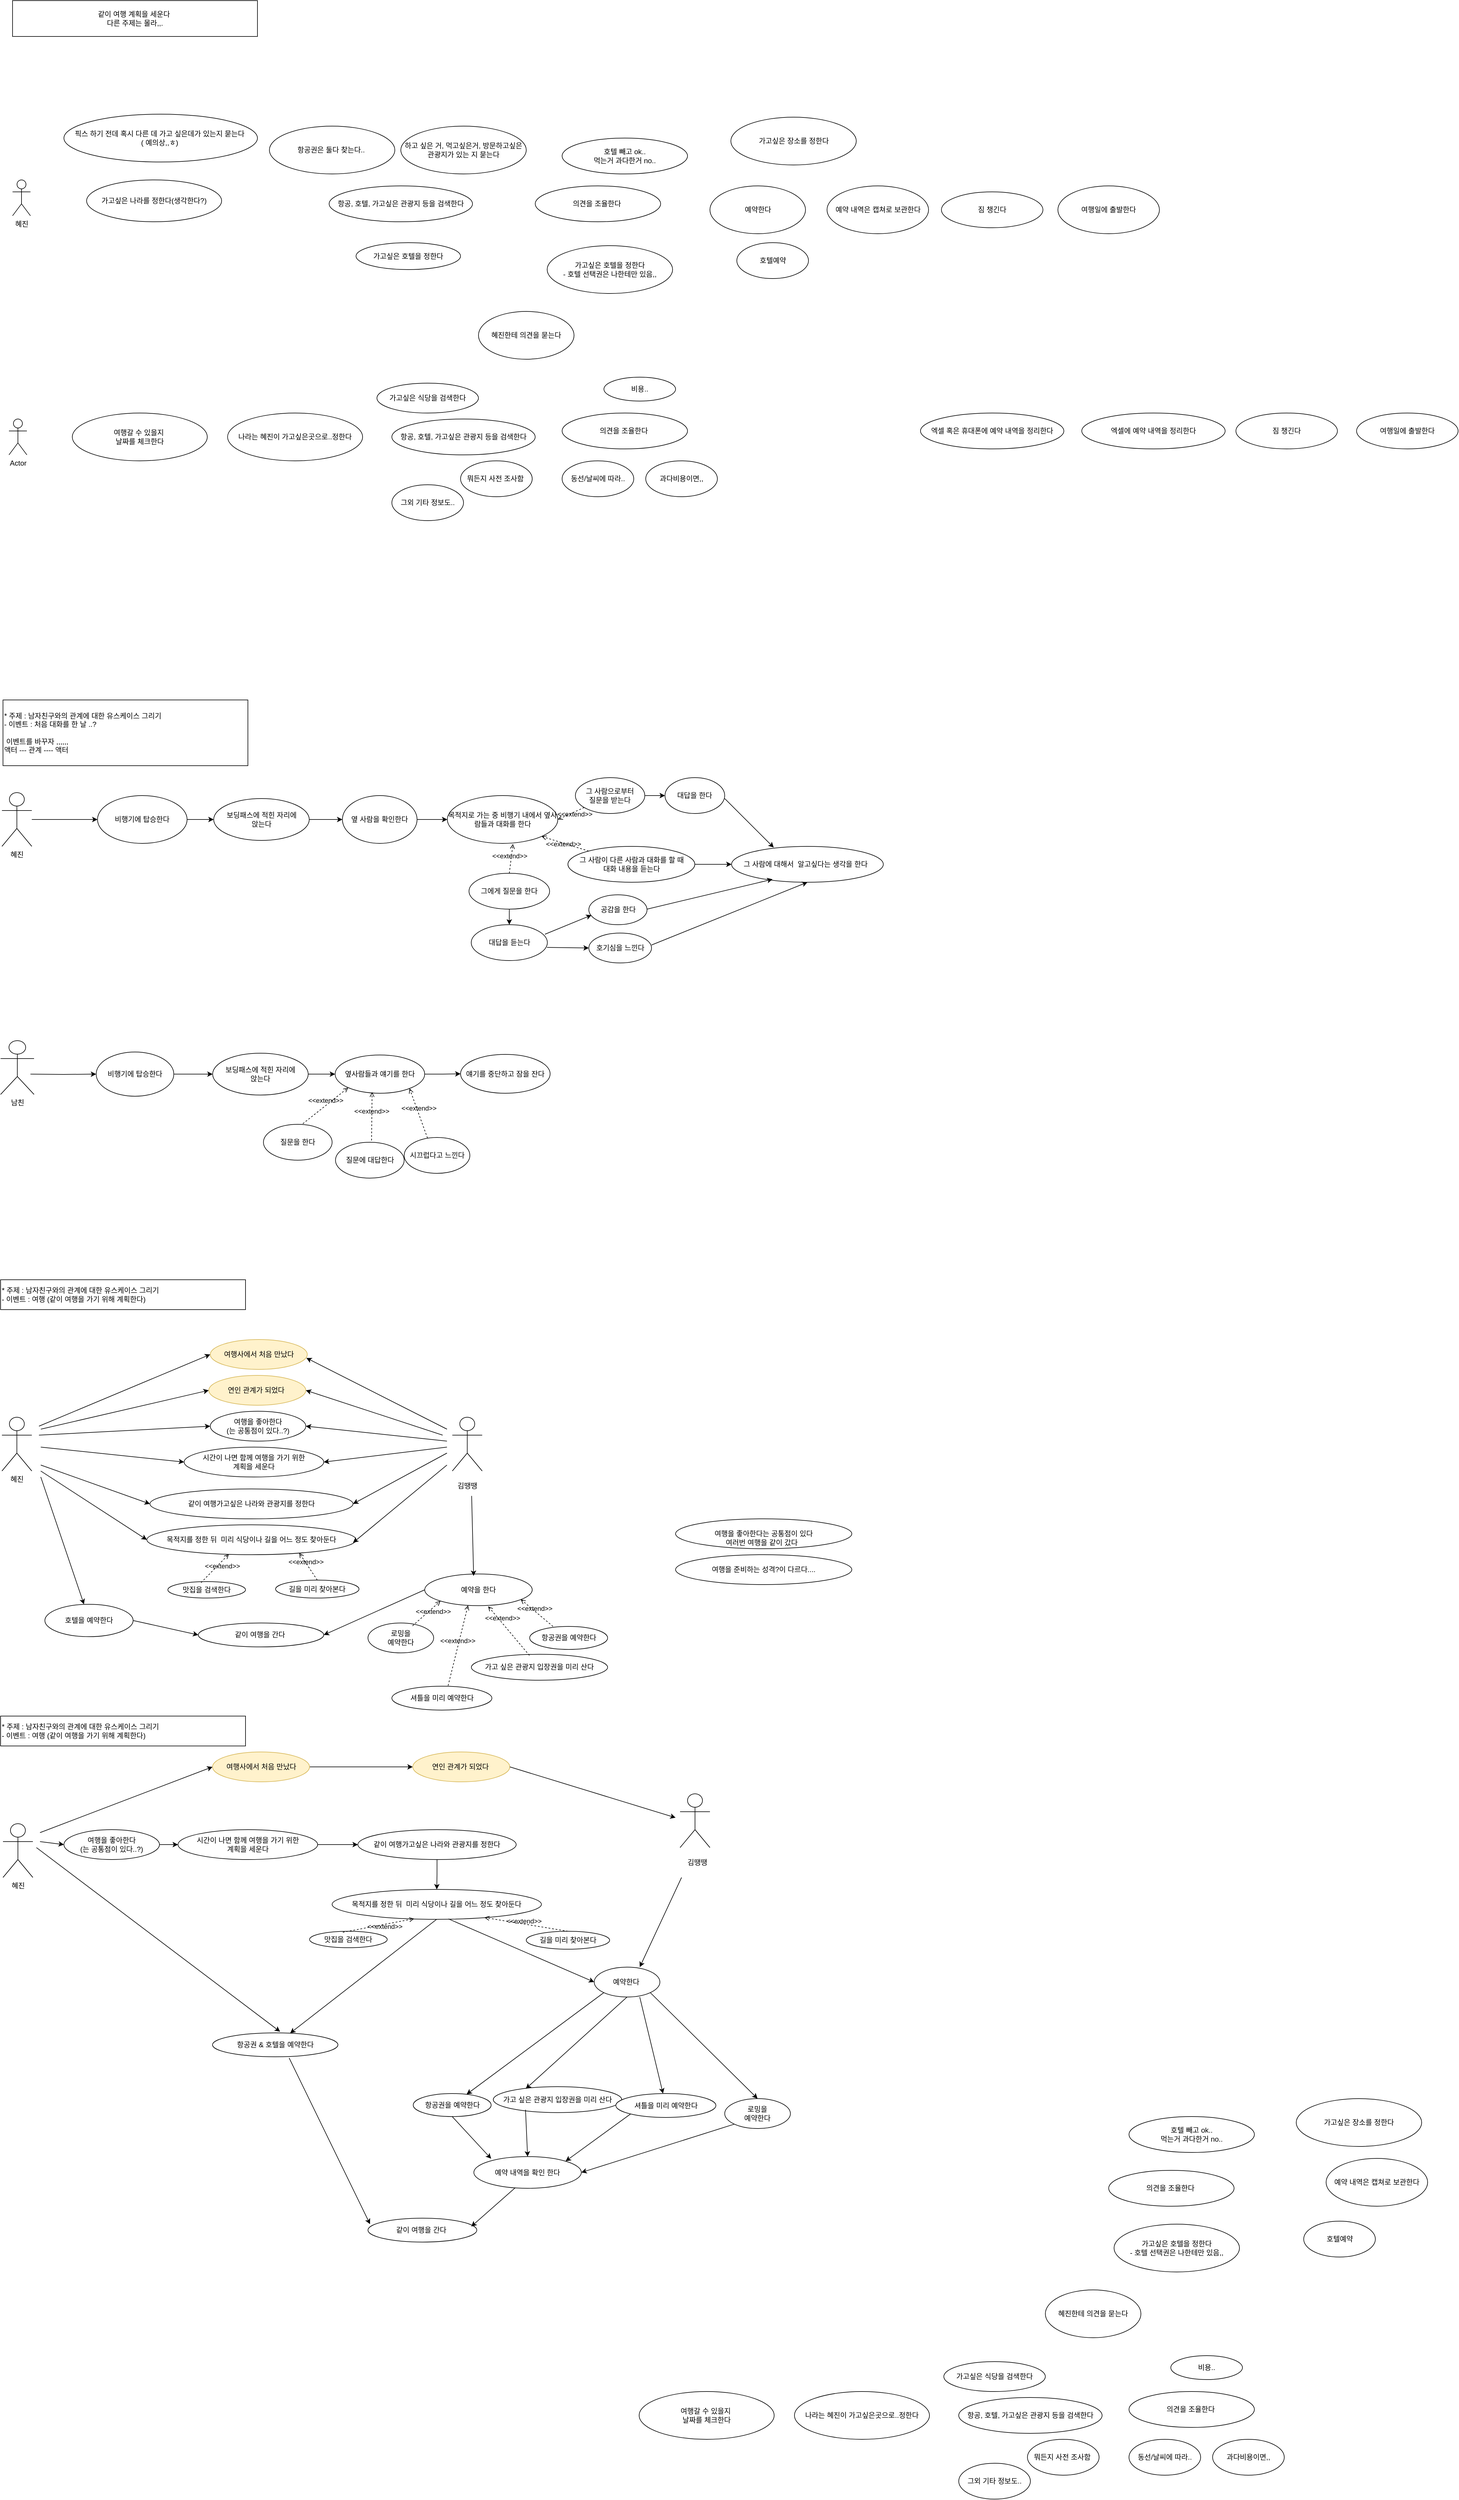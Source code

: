 <mxfile version="21.7.5" type="github">
  <diagram name="페이지-1" id="k2FcLoicwnxRyfrrzRYV">
    <mxGraphModel dx="1909" dy="971" grid="1" gridSize="10" guides="1" tooltips="1" connect="1" arrows="1" fold="1" page="1" pageScale="1" pageWidth="827" pageHeight="1169" math="0" shadow="0">
      <root>
        <mxCell id="0" />
        <mxCell id="1" parent="0" />
        <mxCell id="rPYXtISZH8Ec6PWSo8-g-1" value="혜진" style="shape=umlActor;verticalLabelPosition=bottom;verticalAlign=top;html=1;outlineConnect=0;" parent="1" vertex="1">
          <mxGeometry x="20" y="540" width="30" height="60" as="geometry" />
        </mxCell>
        <mxCell id="rPYXtISZH8Ec6PWSo8-g-2" value="Actor" style="shape=umlActor;verticalLabelPosition=bottom;verticalAlign=top;html=1;outlineConnect=0;" parent="1" vertex="1">
          <mxGeometry x="14" y="940" width="30" height="60" as="geometry" />
        </mxCell>
        <mxCell id="RUqWmiBKXHMPYA4MpKj5-1" value="가고싶은 나라를 정한다(생각한다?)" style="ellipse;whiteSpace=wrap;html=1;" parent="1" vertex="1">
          <mxGeometry x="144" y="540" width="226" height="70" as="geometry" />
        </mxCell>
        <mxCell id="RUqWmiBKXHMPYA4MpKj5-2" value="가고싶은 호텔을 정한다&lt;br&gt;- 호텔 선택권은 나한테만 있음,," style="ellipse;whiteSpace=wrap;html=1;" parent="1" vertex="1">
          <mxGeometry x="915" y="650" width="210" height="80" as="geometry" />
        </mxCell>
        <mxCell id="RUqWmiBKXHMPYA4MpKj5-3" value="같이 여행 계획을 세운다&amp;nbsp;&lt;br&gt;다른 주제는 몰라,,." style="rounded=0;whiteSpace=wrap;html=1;" parent="1" vertex="1">
          <mxGeometry x="20" y="240" width="410" height="60" as="geometry" />
        </mxCell>
        <mxCell id="RUqWmiBKXHMPYA4MpKj5-4" value="항공권은 둘다 찾는다..&amp;nbsp;" style="ellipse;whiteSpace=wrap;html=1;" parent="1" vertex="1">
          <mxGeometry x="450" y="450" width="210" height="80" as="geometry" />
        </mxCell>
        <mxCell id="RUqWmiBKXHMPYA4MpKj5-5" value="가고싶은 호텔을 정한다" style="ellipse;whiteSpace=wrap;html=1;" parent="1" vertex="1">
          <mxGeometry x="595" y="645" width="175" height="45" as="geometry" />
        </mxCell>
        <mxCell id="RUqWmiBKXHMPYA4MpKj5-6" value="가고싶은 장소를 정한다" style="ellipse;whiteSpace=wrap;html=1;" parent="1" vertex="1">
          <mxGeometry x="1222.5" y="435" width="210" height="80" as="geometry" />
        </mxCell>
        <mxCell id="RUqWmiBKXHMPYA4MpKj5-7" value="하고 싶은 거, 먹고싶은거, 방문하고싶은 관광지가 있는 지 묻는다" style="ellipse;whiteSpace=wrap;html=1;" parent="1" vertex="1">
          <mxGeometry x="670" y="450" width="210" height="80" as="geometry" />
        </mxCell>
        <mxCell id="RUqWmiBKXHMPYA4MpKj5-8" value="픽스 하기 전데 혹시 다른 데 가고 싶은데가 있는지 묻는다&amp;nbsp;&lt;br&gt;( 예의상,,ㅎ)&amp;nbsp;" style="ellipse;whiteSpace=wrap;html=1;" parent="1" vertex="1">
          <mxGeometry x="106" y="430" width="324" height="80" as="geometry" />
        </mxCell>
        <mxCell id="RUqWmiBKXHMPYA4MpKj5-9" value="여행일에 출발한다" style="ellipse;whiteSpace=wrap;html=1;" parent="1" vertex="1">
          <mxGeometry x="1770" y="550" width="170" height="80" as="geometry" />
        </mxCell>
        <mxCell id="vMS1KnMsAedpwqnBsjD3-1" value="의견을 조율한다&amp;nbsp;" style="ellipse;whiteSpace=wrap;html=1;" parent="1" vertex="1">
          <mxGeometry x="895" y="550" width="210" height="60" as="geometry" />
        </mxCell>
        <mxCell id="vMS1KnMsAedpwqnBsjD3-2" value="항공, 호텔, 가고싶은 관광지 등을 검색한다" style="ellipse;whiteSpace=wrap;html=1;" parent="1" vertex="1">
          <mxGeometry x="550" y="550" width="240" height="60" as="geometry" />
        </mxCell>
        <mxCell id="vMS1KnMsAedpwqnBsjD3-3" value="예약한다" style="ellipse;whiteSpace=wrap;html=1;" parent="1" vertex="1">
          <mxGeometry x="1187.5" y="550" width="160" height="80" as="geometry" />
        </mxCell>
        <mxCell id="vMS1KnMsAedpwqnBsjD3-4" value="여행갈 수 있을지&amp;nbsp;&lt;br&gt;날짜를 체크한다" style="ellipse;whiteSpace=wrap;html=1;" parent="1" vertex="1">
          <mxGeometry x="120" y="930" width="226" height="80" as="geometry" />
        </mxCell>
        <mxCell id="vMS1KnMsAedpwqnBsjD3-5" value="나라는 혜진이 가고싶은곳으로..정한다" style="ellipse;whiteSpace=wrap;html=1;" parent="1" vertex="1">
          <mxGeometry x="380" y="930" width="226" height="80" as="geometry" />
        </mxCell>
        <mxCell id="vMS1KnMsAedpwqnBsjD3-6" value="항공, 호텔, 가고싶은 관광지 등을 검색한다" style="ellipse;whiteSpace=wrap;html=1;" parent="1" vertex="1">
          <mxGeometry x="655" y="940" width="240" height="60" as="geometry" />
        </mxCell>
        <mxCell id="vMS1KnMsAedpwqnBsjD3-7" value="가고싶은 식당을 검색한다" style="ellipse;whiteSpace=wrap;html=1;" parent="1" vertex="1">
          <mxGeometry x="630" y="880" width="170" height="50" as="geometry" />
        </mxCell>
        <mxCell id="vMS1KnMsAedpwqnBsjD3-8" value="혜진한테 의견을 묻는다" style="ellipse;whiteSpace=wrap;html=1;" parent="1" vertex="1">
          <mxGeometry x="800" y="760" width="160" height="80" as="geometry" />
        </mxCell>
        <mxCell id="vMS1KnMsAedpwqnBsjD3-9" value="예약을 한다" style="ellipse;whiteSpace=wrap;html=1;" parent="1" vertex="1">
          <mxGeometry x="710" y="2872.26" width="180" height="53" as="geometry" />
        </mxCell>
        <mxCell id="vMS1KnMsAedpwqnBsjD3-10" value="엑셀 혹은 휴대폰에 예약 내역을 정리한다" style="ellipse;whiteSpace=wrap;html=1;" parent="1" vertex="1">
          <mxGeometry x="1540" y="930" width="240" height="60" as="geometry" />
        </mxCell>
        <mxCell id="vMS1KnMsAedpwqnBsjD3-11" value="엑셀에 예약 내역을 정리한다" style="ellipse;whiteSpace=wrap;html=1;" parent="1" vertex="1">
          <mxGeometry x="1810" y="930" width="240" height="60" as="geometry" />
        </mxCell>
        <mxCell id="vMS1KnMsAedpwqnBsjD3-12" value="그외 기타 정보도.." style="ellipse;whiteSpace=wrap;html=1;" parent="1" vertex="1">
          <mxGeometry x="655" y="1050" width="120" height="60" as="geometry" />
        </mxCell>
        <mxCell id="vMS1KnMsAedpwqnBsjD3-13" value="로밍을 &lt;br&gt;예약한다" style="ellipse;whiteSpace=wrap;html=1;" parent="1" vertex="1">
          <mxGeometry x="615" y="2954.25" width="110" height="50" as="geometry" />
        </mxCell>
        <mxCell id="vMS1KnMsAedpwqnBsjD3-14" value="항공권을 예약한다" style="ellipse;whiteSpace=wrap;html=1;" parent="1" vertex="1">
          <mxGeometry x="885.74" y="2960" width="130.5" height="38.5" as="geometry" />
        </mxCell>
        <mxCell id="vMS1KnMsAedpwqnBsjD3-16" value="가고 싶은 관광지 입장권을 미리 산다" style="ellipse;whiteSpace=wrap;html=1;" parent="1" vertex="1">
          <mxGeometry x="788.11" y="3006.68" width="228.13" height="43.32" as="geometry" />
        </mxCell>
        <mxCell id="vMS1KnMsAedpwqnBsjD3-17" value="호텔예약" style="ellipse;whiteSpace=wrap;html=1;" parent="1" vertex="1">
          <mxGeometry x="1232.5" y="645" width="120" height="60" as="geometry" />
        </mxCell>
        <mxCell id="vMS1KnMsAedpwqnBsjD3-18" value="의견을 조율한다&amp;nbsp;" style="ellipse;whiteSpace=wrap;html=1;" parent="1" vertex="1">
          <mxGeometry x="940" y="930" width="210" height="60" as="geometry" />
        </mxCell>
        <mxCell id="vMS1KnMsAedpwqnBsjD3-19" value="동선/날씨에 따라.." style="ellipse;whiteSpace=wrap;html=1;" parent="1" vertex="1">
          <mxGeometry x="940" y="1010" width="120" height="60" as="geometry" />
        </mxCell>
        <mxCell id="vMS1KnMsAedpwqnBsjD3-20" value="과다비용이면,," style="ellipse;whiteSpace=wrap;html=1;" parent="1" vertex="1">
          <mxGeometry x="1080" y="1010" width="120" height="60" as="geometry" />
        </mxCell>
        <mxCell id="vMS1KnMsAedpwqnBsjD3-21" value="비용.." style="ellipse;whiteSpace=wrap;html=1;" parent="1" vertex="1">
          <mxGeometry x="1010" y="870" width="120" height="40" as="geometry" />
        </mxCell>
        <mxCell id="vMS1KnMsAedpwqnBsjD3-22" value="뭐든지 사전 조사함&amp;nbsp;" style="ellipse;whiteSpace=wrap;html=1;" parent="1" vertex="1">
          <mxGeometry x="770" y="1010" width="120" height="60" as="geometry" />
        </mxCell>
        <mxCell id="vMS1KnMsAedpwqnBsjD3-23" value="예약 내역은 캡쳐로 보관한다" style="ellipse;whiteSpace=wrap;html=1;" parent="1" vertex="1">
          <mxGeometry x="1383.5" y="550" width="170" height="80" as="geometry" />
        </mxCell>
        <mxCell id="vMS1KnMsAedpwqnBsjD3-25" value="셔틀을 미리 예약한다" style="ellipse;whiteSpace=wrap;html=1;" parent="1" vertex="1">
          <mxGeometry x="655" y="3060" width="167.5" height="40" as="geometry" />
        </mxCell>
        <mxCell id="vMS1KnMsAedpwqnBsjD3-26" value="호텔 빼고 ok..&lt;br&gt;먹는거 과다한거 no.." style="ellipse;whiteSpace=wrap;html=1;" parent="1" vertex="1">
          <mxGeometry x="940" y="470" width="210" height="60" as="geometry" />
        </mxCell>
        <mxCell id="vMS1KnMsAedpwqnBsjD3-27" value="여행일에 출발한다" style="ellipse;whiteSpace=wrap;html=1;" parent="1" vertex="1">
          <mxGeometry x="2270" y="930" width="170" height="60" as="geometry" />
        </mxCell>
        <mxCell id="vMS1KnMsAedpwqnBsjD3-28" value="짐 챙긴다" style="ellipse;whiteSpace=wrap;html=1;" parent="1" vertex="1">
          <mxGeometry x="2068" y="930" width="170" height="60" as="geometry" />
        </mxCell>
        <mxCell id="vMS1KnMsAedpwqnBsjD3-29" value="짐 챙긴다" style="ellipse;whiteSpace=wrap;html=1;" parent="1" vertex="1">
          <mxGeometry x="1575" y="560" width="170" height="60" as="geometry" />
        </mxCell>
        <mxCell id="hGHFwsr7ka3LELT5JHu7-14" value="" style="edgeStyle=orthogonalEdgeStyle;rounded=0;orthogonalLoop=1;jettySize=auto;html=1;" parent="1" source="hGHFwsr7ka3LELT5JHu7-1" target="hGHFwsr7ka3LELT5JHu7-7" edge="1">
          <mxGeometry relative="1" as="geometry" />
        </mxCell>
        <mxCell id="hGHFwsr7ka3LELT5JHu7-1" value="혜진" style="shape=umlActor;verticalLabelPosition=bottom;verticalAlign=top;html=1;outlineConnect=0;" parent="1" vertex="1">
          <mxGeometry x="2.24" y="1565" width="50" height="90" as="geometry" />
        </mxCell>
        <mxCell id="hGHFwsr7ka3LELT5JHu7-3" value="* 주제 : 남자친구와의 관계에 대한 유스케이스 그리기&amp;nbsp;&lt;br&gt;- 이벤트 : 처음 대화를 한 날 ..?&lt;br&gt;&lt;br&gt;&amp;nbsp;이벤트를 바꾸자 ,,,,,,&amp;nbsp;&lt;br&gt;액터 --- 관계 ---- 액터&amp;nbsp;&lt;br&gt;" style="rounded=0;whiteSpace=wrap;html=1;align=left;" parent="1" vertex="1">
          <mxGeometry x="4" y="1410" width="410" height="110" as="geometry" />
        </mxCell>
        <mxCell id="hGHFwsr7ka3LELT5JHu7-51" value="" style="edgeStyle=orthogonalEdgeStyle;rounded=0;orthogonalLoop=1;jettySize=auto;html=1;" parent="1" source="hGHFwsr7ka3LELT5JHu7-4" target="hGHFwsr7ka3LELT5JHu7-39" edge="1">
          <mxGeometry relative="1" as="geometry" />
        </mxCell>
        <mxCell id="hGHFwsr7ka3LELT5JHu7-4" value="보딩패스에 적힌 자리에&lt;br&gt;앉는다" style="ellipse;whiteSpace=wrap;html=1;" parent="1" vertex="1">
          <mxGeometry x="356.74" y="1575" width="160" height="70" as="geometry" />
        </mxCell>
        <mxCell id="hGHFwsr7ka3LELT5JHu7-6" value="목적지로 가는 중 비행기 내에서 옆사람들과 대화를 한다" style="ellipse;whiteSpace=wrap;html=1;" parent="1" vertex="1">
          <mxGeometry x="747.87" y="1570" width="185" height="80" as="geometry" />
        </mxCell>
        <mxCell id="hGHFwsr7ka3LELT5JHu7-12" value="" style="edgeStyle=orthogonalEdgeStyle;rounded=0;orthogonalLoop=1;jettySize=auto;html=1;" parent="1" source="hGHFwsr7ka3LELT5JHu7-7" target="hGHFwsr7ka3LELT5JHu7-4" edge="1">
          <mxGeometry relative="1" as="geometry" />
        </mxCell>
        <mxCell id="hGHFwsr7ka3LELT5JHu7-7" value="비행기에 탑승한다" style="ellipse;whiteSpace=wrap;html=1;" parent="1" vertex="1">
          <mxGeometry x="162.24" y="1570" width="150" height="80" as="geometry" />
        </mxCell>
        <mxCell id="hGHFwsr7ka3LELT5JHu7-30" value="" style="edgeStyle=orthogonalEdgeStyle;rounded=0;orthogonalLoop=1;jettySize=auto;html=1;" parent="1" source="hGHFwsr7ka3LELT5JHu7-10" target="hGHFwsr7ka3LELT5JHu7-17" edge="1">
          <mxGeometry relative="1" as="geometry" />
        </mxCell>
        <mxCell id="hGHFwsr7ka3LELT5JHu7-10" value="그에게 질문을 한다" style="ellipse;whiteSpace=wrap;html=1;" parent="1" vertex="1">
          <mxGeometry x="784.12" y="1700" width="135" height="60" as="geometry" />
        </mxCell>
        <mxCell id="hGHFwsr7ka3LELT5JHu7-11" value="남친" style="shape=umlActor;verticalLabelPosition=bottom;verticalAlign=top;html=1;outlineConnect=0;" parent="1" vertex="1">
          <mxGeometry y="1980" width="56" height="90" as="geometry" />
        </mxCell>
        <mxCell id="hGHFwsr7ka3LELT5JHu7-17" value="대답을 듣는다" style="ellipse;whiteSpace=wrap;html=1;" parent="1" vertex="1">
          <mxGeometry x="787.87" y="1786" width="127.5" height="60" as="geometry" />
        </mxCell>
        <mxCell id="hGHFwsr7ka3LELT5JHu7-18" value="공감을 한다" style="ellipse;whiteSpace=wrap;html=1;" parent="1" vertex="1">
          <mxGeometry x="984.74" y="1736" width="97.5" height="50" as="geometry" />
        </mxCell>
        <mxCell id="hGHFwsr7ka3LELT5JHu7-19" value="호기심을 느낀다" style="ellipse;whiteSpace=wrap;html=1;" parent="1" vertex="1">
          <mxGeometry x="984.74" y="1800" width="105" height="50" as="geometry" />
        </mxCell>
        <mxCell id="hGHFwsr7ka3LELT5JHu7-20" value="" style="edgeStyle=orthogonalEdgeStyle;rounded=0;orthogonalLoop=1;jettySize=auto;html=1;" parent="1" target="hGHFwsr7ka3LELT5JHu7-25" edge="1">
          <mxGeometry relative="1" as="geometry">
            <mxPoint x="50" y="2036" as="sourcePoint" />
          </mxGeometry>
        </mxCell>
        <mxCell id="hGHFwsr7ka3LELT5JHu7-21" value="" style="edgeStyle=orthogonalEdgeStyle;rounded=0;orthogonalLoop=1;jettySize=auto;html=1;" parent="1" source="hGHFwsr7ka3LELT5JHu7-22" target="hGHFwsr7ka3LELT5JHu7-23" edge="1">
          <mxGeometry relative="1" as="geometry" />
        </mxCell>
        <mxCell id="hGHFwsr7ka3LELT5JHu7-22" value="보딩패스에 적힌 자리에&lt;br&gt;앉는다" style="ellipse;whiteSpace=wrap;html=1;" parent="1" vertex="1">
          <mxGeometry x="355" y="2001" width="160" height="70" as="geometry" />
        </mxCell>
        <mxCell id="hGHFwsr7ka3LELT5JHu7-53" value="" style="edgeStyle=orthogonalEdgeStyle;rounded=0;orthogonalLoop=1;jettySize=auto;html=1;" parent="1" source="hGHFwsr7ka3LELT5JHu7-23" target="hGHFwsr7ka3LELT5JHu7-31" edge="1">
          <mxGeometry relative="1" as="geometry" />
        </mxCell>
        <mxCell id="hGHFwsr7ka3LELT5JHu7-23" value="옆사람들과 얘기를 한다" style="ellipse;whiteSpace=wrap;html=1;" parent="1" vertex="1">
          <mxGeometry x="560" y="2004" width="150" height="64" as="geometry" />
        </mxCell>
        <mxCell id="hGHFwsr7ka3LELT5JHu7-24" value="" style="edgeStyle=orthogonalEdgeStyle;rounded=0;orthogonalLoop=1;jettySize=auto;html=1;" parent="1" source="hGHFwsr7ka3LELT5JHu7-25" target="hGHFwsr7ka3LELT5JHu7-22" edge="1">
          <mxGeometry relative="1" as="geometry" />
        </mxCell>
        <mxCell id="hGHFwsr7ka3LELT5JHu7-25" value="비행기에 탑승한다" style="ellipse;whiteSpace=wrap;html=1;" parent="1" vertex="1">
          <mxGeometry x="160" y="1999" width="130" height="74" as="geometry" />
        </mxCell>
        <mxCell id="hGHFwsr7ka3LELT5JHu7-26" value="질문에 대답한다" style="ellipse;whiteSpace=wrap;html=1;" parent="1" vertex="1">
          <mxGeometry x="560.63" y="2150" width="115" height="60" as="geometry" />
        </mxCell>
        <mxCell id="hGHFwsr7ka3LELT5JHu7-27" value="시끄럽다고 느낀다" style="ellipse;whiteSpace=wrap;html=1;" parent="1" vertex="1">
          <mxGeometry x="675.63" y="2142" width="110" height="60" as="geometry" />
        </mxCell>
        <mxCell id="hGHFwsr7ka3LELT5JHu7-28" value="&amp;lt;&amp;lt;extend&amp;gt;&amp;gt;" style="html=1;verticalAlign=bottom;labelBackgroundColor=none;endArrow=open;endFill=0;dashed=1;rounded=0;entryX=0.594;entryY=1.012;entryDx=0;entryDy=0;entryPerimeter=0;exitX=0.5;exitY=0;exitDx=0;exitDy=0;" parent="1" source="hGHFwsr7ka3LELT5JHu7-10" target="hGHFwsr7ka3LELT5JHu7-6" edge="1">
          <mxGeometry x="-0.194" y="2" width="160" relative="1" as="geometry">
            <mxPoint x="842.87" y="1694" as="sourcePoint" />
            <mxPoint x="1002.87" y="1694" as="targetPoint" />
            <mxPoint as="offset" />
          </mxGeometry>
        </mxCell>
        <mxCell id="hGHFwsr7ka3LELT5JHu7-31" value="얘기를 중단하고 잠을 잔다" style="ellipse;whiteSpace=wrap;html=1;" parent="1" vertex="1">
          <mxGeometry x="770" y="2003" width="150" height="65" as="geometry" />
        </mxCell>
        <mxCell id="hGHFwsr7ka3LELT5JHu7-43" value="" style="edgeStyle=orthogonalEdgeStyle;rounded=0;orthogonalLoop=1;jettySize=auto;html=1;" parent="1" source="hGHFwsr7ka3LELT5JHu7-32" target="hGHFwsr7ka3LELT5JHu7-33" edge="1">
          <mxGeometry relative="1" as="geometry" />
        </mxCell>
        <mxCell id="hGHFwsr7ka3LELT5JHu7-32" value="그 사람으로부터 &lt;br&gt;질문을 받는다" style="ellipse;whiteSpace=wrap;html=1;" parent="1" vertex="1">
          <mxGeometry x="962.24" y="1540" width="116.25" height="60" as="geometry" />
        </mxCell>
        <mxCell id="hGHFwsr7ka3LELT5JHu7-33" value="대답을 한다" style="ellipse;whiteSpace=wrap;html=1;" parent="1" vertex="1">
          <mxGeometry x="1112.24" y="1540" width="100" height="60" as="geometry" />
        </mxCell>
        <mxCell id="hGHFwsr7ka3LELT5JHu7-47" value="" style="edgeStyle=orthogonalEdgeStyle;rounded=0;orthogonalLoop=1;jettySize=auto;html=1;" parent="1" source="hGHFwsr7ka3LELT5JHu7-35" target="hGHFwsr7ka3LELT5JHu7-42" edge="1">
          <mxGeometry relative="1" as="geometry" />
        </mxCell>
        <mxCell id="hGHFwsr7ka3LELT5JHu7-35" value="그 사람이 다른 사람과 대화를 할 때 &lt;br&gt;대화 내용을 듣는다" style="ellipse;whiteSpace=wrap;html=1;" parent="1" vertex="1">
          <mxGeometry x="949.74" y="1655" width="212.5" height="60" as="geometry" />
        </mxCell>
        <mxCell id="hGHFwsr7ka3LELT5JHu7-52" value="" style="edgeStyle=orthogonalEdgeStyle;rounded=0;orthogonalLoop=1;jettySize=auto;html=1;" parent="1" source="hGHFwsr7ka3LELT5JHu7-39" target="hGHFwsr7ka3LELT5JHu7-6" edge="1">
          <mxGeometry relative="1" as="geometry" />
        </mxCell>
        <mxCell id="hGHFwsr7ka3LELT5JHu7-39" value="옆 사람을 확인한다" style="ellipse;whiteSpace=wrap;html=1;" parent="1" vertex="1">
          <mxGeometry x="572.24" y="1570" width="125" height="80" as="geometry" />
        </mxCell>
        <mxCell id="hGHFwsr7ka3LELT5JHu7-40" value="&amp;lt;&amp;lt;extend&amp;gt;&amp;gt;" style="html=1;verticalAlign=bottom;labelBackgroundColor=none;endArrow=open;endFill=0;dashed=1;rounded=0;entryX=1;entryY=0.5;entryDx=0;entryDy=0;" parent="1" source="hGHFwsr7ka3LELT5JHu7-32" target="hGHFwsr7ka3LELT5JHu7-6" edge="1">
          <mxGeometry x="-0.006" y="11" width="160" relative="1" as="geometry">
            <mxPoint x="990.99" y="1665" as="sourcePoint" />
            <mxPoint x="929.99" y="1616" as="targetPoint" />
            <mxPoint x="1" as="offset" />
          </mxGeometry>
        </mxCell>
        <mxCell id="hGHFwsr7ka3LELT5JHu7-41" value="&amp;lt;&amp;lt;extend&amp;gt;&amp;gt;" style="html=1;verticalAlign=bottom;labelBackgroundColor=none;endArrow=open;endFill=0;dashed=1;rounded=0;entryX=1;entryY=1;entryDx=0;entryDy=0;" parent="1" source="hGHFwsr7ka3LELT5JHu7-35" target="hGHFwsr7ka3LELT5JHu7-6" edge="1">
          <mxGeometry x="-0.008" y="10" width="160" relative="1" as="geometry">
            <mxPoint x="883.24" y="1619" as="sourcePoint" />
            <mxPoint x="822.24" y="1570" as="targetPoint" />
            <mxPoint as="offset" />
          </mxGeometry>
        </mxCell>
        <mxCell id="hGHFwsr7ka3LELT5JHu7-42" value="그 사람에 대해서&amp;nbsp; 알고싶다는 생각을 한다&amp;nbsp;&amp;nbsp;" style="ellipse;whiteSpace=wrap;html=1;" parent="1" vertex="1">
          <mxGeometry x="1223.74" y="1655" width="254" height="60" as="geometry" />
        </mxCell>
        <mxCell id="hGHFwsr7ka3LELT5JHu7-45" value="" style="endArrow=classic;html=1;rounded=0;entryX=0;entryY=0.5;entryDx=0;entryDy=0;exitX=0.74;exitY=0.9;exitDx=0;exitDy=0;exitPerimeter=0;" parent="1" target="hGHFwsr7ka3LELT5JHu7-19" edge="1">
          <mxGeometry width="50" height="50" relative="1" as="geometry">
            <mxPoint x="914.72" y="1824" as="sourcePoint" />
            <mxPoint x="964.74" y="1884" as="targetPoint" />
          </mxGeometry>
        </mxCell>
        <mxCell id="hGHFwsr7ka3LELT5JHu7-46" value="" style="endArrow=classic;html=1;rounded=0;exitX=0.968;exitY=0.267;exitDx=0;exitDy=0;exitPerimeter=0;entryX=0.046;entryY=0.68;entryDx=0;entryDy=0;entryPerimeter=0;" parent="1" source="hGHFwsr7ka3LELT5JHu7-17" target="hGHFwsr7ka3LELT5JHu7-18" edge="1">
          <mxGeometry width="50" height="50" relative="1" as="geometry">
            <mxPoint x="1018.578" y="1720" as="sourcePoint" />
            <mxPoint x="996.61" y="1754" as="targetPoint" />
          </mxGeometry>
        </mxCell>
        <mxCell id="hGHFwsr7ka3LELT5JHu7-48" value="" style="endArrow=classic;html=1;rounded=0;entryX=0.27;entryY=0.917;entryDx=0;entryDy=0;entryPerimeter=0;" parent="1" target="hGHFwsr7ka3LELT5JHu7-42" edge="1">
          <mxGeometry width="50" height="50" relative="1" as="geometry">
            <mxPoint x="1082.24" y="1760" as="sourcePoint" />
            <mxPoint x="1132.24" y="1710" as="targetPoint" />
          </mxGeometry>
        </mxCell>
        <mxCell id="hGHFwsr7ka3LELT5JHu7-49" value="" style="endArrow=classic;html=1;rounded=0;entryX=0.5;entryY=1;entryDx=0;entryDy=0;" parent="1" target="hGHFwsr7ka3LELT5JHu7-42" edge="1">
          <mxGeometry width="50" height="50" relative="1" as="geometry">
            <mxPoint x="1089.74" y="1820" as="sourcePoint" />
            <mxPoint x="1299.74" y="1770" as="targetPoint" />
          </mxGeometry>
        </mxCell>
        <mxCell id="hGHFwsr7ka3LELT5JHu7-50" value="" style="endArrow=classic;html=1;rounded=0;entryX=0.278;entryY=0.033;entryDx=0;entryDy=0;entryPerimeter=0;" parent="1" target="hGHFwsr7ka3LELT5JHu7-42" edge="1">
          <mxGeometry width="50" height="50" relative="1" as="geometry">
            <mxPoint x="1212.24" y="1575" as="sourcePoint" />
            <mxPoint x="1262.24" y="1525" as="targetPoint" />
          </mxGeometry>
        </mxCell>
        <mxCell id="hGHFwsr7ka3LELT5JHu7-55" value="&amp;lt;&amp;lt;extend&amp;gt;&amp;gt;" style="html=1;verticalAlign=bottom;labelBackgroundColor=none;endArrow=open;endFill=0;dashed=1;rounded=0;entryX=0.413;entryY=0.969;entryDx=0;entryDy=0;entryPerimeter=0;exitX=0.574;exitY=-0.017;exitDx=0;exitDy=0;exitPerimeter=0;" parent="1" target="hGHFwsr7ka3LELT5JHu7-23" edge="1">
          <mxGeometry width="160" relative="1" as="geometry">
            <mxPoint x="621.01" y="2147" as="sourcePoint" />
            <mxPoint x="634.95" y="2068.004" as="targetPoint" />
          </mxGeometry>
        </mxCell>
        <mxCell id="hGHFwsr7ka3LELT5JHu7-56" value="&amp;lt;&amp;lt;extend&amp;gt;&amp;gt;" style="html=1;verticalAlign=bottom;labelBackgroundColor=none;endArrow=open;endFill=0;dashed=1;rounded=0;entryX=0.333;entryY=1.031;entryDx=0;entryDy=0;entryPerimeter=0;exitX=0.355;exitY=0.017;exitDx=0;exitDy=0;exitPerimeter=0;" parent="1" source="hGHFwsr7ka3LELT5JHu7-27" edge="1">
          <mxGeometry width="160" relative="1" as="geometry">
            <mxPoint x="715.63" y="2142" as="sourcePoint" />
            <mxPoint x="684.63" y="2060" as="targetPoint" />
          </mxGeometry>
        </mxCell>
        <mxCell id="hGHFwsr7ka3LELT5JHu7-57" value="질문을 한다" style="ellipse;whiteSpace=wrap;html=1;" parent="1" vertex="1">
          <mxGeometry x="440" y="2120" width="115" height="60" as="geometry" />
        </mxCell>
        <mxCell id="hGHFwsr7ka3LELT5JHu7-58" value="&amp;lt;&amp;lt;extend&amp;gt;&amp;gt;" style="html=1;verticalAlign=bottom;labelBackgroundColor=none;endArrow=open;endFill=0;dashed=1;rounded=0;entryX=0;entryY=1;entryDx=0;entryDy=0;exitX=0.574;exitY=-0.017;exitDx=0;exitDy=0;exitPerimeter=0;" parent="1" source="hGHFwsr7ka3LELT5JHu7-57" target="hGHFwsr7ka3LELT5JHu7-23" edge="1">
          <mxGeometry width="160" relative="1" as="geometry">
            <mxPoint x="495" y="2120" as="sourcePoint" />
            <mxPoint x="545" y="2040" as="targetPoint" />
          </mxGeometry>
        </mxCell>
        <mxCell id="sgVWATZ6JxTvrlaYK0Lv-6" value="혜진" style="shape=umlActor;verticalLabelPosition=bottom;verticalAlign=top;html=1;outlineConnect=0;" parent="1" vertex="1">
          <mxGeometry x="2.24" y="2610" width="50" height="90" as="geometry" />
        </mxCell>
        <mxCell id="sgVWATZ6JxTvrlaYK0Lv-8" value="여행을 좋아한다&lt;br&gt;(는 공통점이 있다..?)" style="ellipse;whiteSpace=wrap;html=1;" parent="1" vertex="1">
          <mxGeometry x="350.99" y="2600" width="160" height="50" as="geometry" />
        </mxCell>
        <mxCell id="sgVWATZ6JxTvrlaYK0Lv-12" value="" style="shape=umlActor;verticalLabelPosition=bottom;verticalAlign=top;html=1;outlineConnect=0;" parent="1" vertex="1">
          <mxGeometry x="756.24" y="2610" width="50" height="90" as="geometry" />
        </mxCell>
        <mxCell id="sgVWATZ6JxTvrlaYK0Lv-13" value="시간이 나면 함께 여행을 가기 위한 &lt;br&gt;계획을 세운다" style="ellipse;whiteSpace=wrap;html=1;" parent="1" vertex="1">
          <mxGeometry x="307.24" y="2660" width="233.75" height="50" as="geometry" />
        </mxCell>
        <mxCell id="sgVWATZ6JxTvrlaYK0Lv-15" value="같이 여행가고싶은 나라와 관광지를 정한다" style="ellipse;whiteSpace=wrap;html=1;" parent="1" vertex="1">
          <mxGeometry x="250" y="2730" width="340" height="50" as="geometry" />
        </mxCell>
        <mxCell id="sgVWATZ6JxTvrlaYK0Lv-16" value="가고싶은 호텔을 정한다&lt;br&gt;- 호텔 선택권은 나한테만 있음,," style="ellipse;whiteSpace=wrap;html=1;" parent="1" vertex="1">
          <mxGeometry x="1864.01" y="3960" width="210" height="80" as="geometry" />
        </mxCell>
        <mxCell id="sgVWATZ6JxTvrlaYK0Lv-19" value="가고싶은 장소를 정한다" style="ellipse;whiteSpace=wrap;html=1;" parent="1" vertex="1">
          <mxGeometry x="2169.01" y="3750" width="210" height="80" as="geometry" />
        </mxCell>
        <mxCell id="sgVWATZ6JxTvrlaYK0Lv-22" value="의견을 조율한다&amp;nbsp;" style="ellipse;whiteSpace=wrap;html=1;" parent="1" vertex="1">
          <mxGeometry x="1855.01" y="3870" width="210" height="60" as="geometry" />
        </mxCell>
        <mxCell id="sgVWATZ6JxTvrlaYK0Lv-24" value="맛집을 검색한다" style="ellipse;whiteSpace=wrap;html=1;" parent="1" vertex="1">
          <mxGeometry x="280" y="2885" width="130" height="27.52" as="geometry" />
        </mxCell>
        <mxCell id="sgVWATZ6JxTvrlaYK0Lv-25" value="여행갈 수 있을지&amp;nbsp;&lt;br&gt;날짜를 체크한다" style="ellipse;whiteSpace=wrap;html=1;" parent="1" vertex="1">
          <mxGeometry x="1069.01" y="4240" width="226" height="80" as="geometry" />
        </mxCell>
        <mxCell id="sgVWATZ6JxTvrlaYK0Lv-26" value="나라는 혜진이 가고싶은곳으로..정한다" style="ellipse;whiteSpace=wrap;html=1;" parent="1" vertex="1">
          <mxGeometry x="1329.01" y="4240" width="226" height="80" as="geometry" />
        </mxCell>
        <mxCell id="sgVWATZ6JxTvrlaYK0Lv-27" value="항공, 호텔, 가고싶은 관광지 등을 검색한다" style="ellipse;whiteSpace=wrap;html=1;" parent="1" vertex="1">
          <mxGeometry x="1604.01" y="4250" width="240" height="60" as="geometry" />
        </mxCell>
        <mxCell id="sgVWATZ6JxTvrlaYK0Lv-28" value="가고싶은 식당을 검색한다" style="ellipse;whiteSpace=wrap;html=1;" parent="1" vertex="1">
          <mxGeometry x="1579.01" y="4190" width="170" height="50" as="geometry" />
        </mxCell>
        <mxCell id="sgVWATZ6JxTvrlaYK0Lv-29" value="혜진한테 의견을 묻는다" style="ellipse;whiteSpace=wrap;html=1;" parent="1" vertex="1">
          <mxGeometry x="1749.01" y="4070" width="160" height="80" as="geometry" />
        </mxCell>
        <mxCell id="sgVWATZ6JxTvrlaYK0Lv-31" value="그외 기타 정보도.." style="ellipse;whiteSpace=wrap;html=1;" parent="1" vertex="1">
          <mxGeometry x="1604.01" y="4360" width="120" height="60" as="geometry" />
        </mxCell>
        <mxCell id="sgVWATZ6JxTvrlaYK0Lv-36" value="호텔예약" style="ellipse;whiteSpace=wrap;html=1;" parent="1" vertex="1">
          <mxGeometry x="2181.51" y="3955" width="120" height="60" as="geometry" />
        </mxCell>
        <mxCell id="sgVWATZ6JxTvrlaYK0Lv-37" value="의견을 조율한다&amp;nbsp;" style="ellipse;whiteSpace=wrap;html=1;" parent="1" vertex="1">
          <mxGeometry x="1889.01" y="4240" width="210" height="60" as="geometry" />
        </mxCell>
        <mxCell id="sgVWATZ6JxTvrlaYK0Lv-38" value="동선/날씨에 따라.." style="ellipse;whiteSpace=wrap;html=1;" parent="1" vertex="1">
          <mxGeometry x="1889.01" y="4320" width="120" height="60" as="geometry" />
        </mxCell>
        <mxCell id="sgVWATZ6JxTvrlaYK0Lv-39" value="과다비용이면,," style="ellipse;whiteSpace=wrap;html=1;" parent="1" vertex="1">
          <mxGeometry x="2029.01" y="4320" width="120" height="60" as="geometry" />
        </mxCell>
        <mxCell id="sgVWATZ6JxTvrlaYK0Lv-40" value="비용.." style="ellipse;whiteSpace=wrap;html=1;" parent="1" vertex="1">
          <mxGeometry x="1959.01" y="4180" width="120" height="40" as="geometry" />
        </mxCell>
        <mxCell id="sgVWATZ6JxTvrlaYK0Lv-41" value="뭐든지 사전 조사함&amp;nbsp;" style="ellipse;whiteSpace=wrap;html=1;" parent="1" vertex="1">
          <mxGeometry x="1719.01" y="4320" width="120" height="60" as="geometry" />
        </mxCell>
        <mxCell id="sgVWATZ6JxTvrlaYK0Lv-42" value="예약 내역은 캡쳐로 보관한다" style="ellipse;whiteSpace=wrap;html=1;" parent="1" vertex="1">
          <mxGeometry x="2219.01" y="3850" width="170" height="80" as="geometry" />
        </mxCell>
        <mxCell id="sgVWATZ6JxTvrlaYK0Lv-44" value="호텔 빼고 ok..&lt;br&gt;먹는거 과다한거 no.." style="ellipse;whiteSpace=wrap;html=1;" parent="1" vertex="1">
          <mxGeometry x="1889.01" y="3780" width="210" height="60" as="geometry" />
        </mxCell>
        <mxCell id="sgVWATZ6JxTvrlaYK0Lv-49" value="" style="endArrow=classic;html=1;rounded=0;entryX=1;entryY=0.5;entryDx=0;entryDy=0;" parent="1" target="sgVWATZ6JxTvrlaYK0Lv-13" edge="1">
          <mxGeometry width="50" height="50" relative="1" as="geometry">
            <mxPoint x="747.24" y="2660" as="sourcePoint" />
            <mxPoint x="527.24" y="2695" as="targetPoint" />
          </mxGeometry>
        </mxCell>
        <mxCell id="QJud6W6xu0s6SGxcJHe4-3" value="" style="endArrow=classic;html=1;rounded=0;entryX=0;entryY=0.5;entryDx=0;entryDy=0;" parent="1" target="sgVWATZ6JxTvrlaYK0Lv-13" edge="1">
          <mxGeometry width="50" height="50" relative="1" as="geometry">
            <mxPoint x="67.24" y="2660" as="sourcePoint" />
            <mxPoint x="337.24" y="2690" as="targetPoint" />
          </mxGeometry>
        </mxCell>
        <mxCell id="QJud6W6xu0s6SGxcJHe4-4" value="" style="endArrow=classic;html=1;rounded=0;entryX=1;entryY=0.5;entryDx=0;entryDy=0;" parent="1" target="sgVWATZ6JxTvrlaYK0Lv-15" edge="1">
          <mxGeometry width="50" height="50" relative="1" as="geometry">
            <mxPoint x="747.24" y="2670" as="sourcePoint" />
            <mxPoint x="527.24" y="2755" as="targetPoint" />
          </mxGeometry>
        </mxCell>
        <mxCell id="QJud6W6xu0s6SGxcJHe4-5" value="" style="endArrow=classic;html=1;rounded=0;entryX=0;entryY=0.5;entryDx=0;entryDy=0;" parent="1" target="sgVWATZ6JxTvrlaYK0Lv-15" edge="1">
          <mxGeometry width="50" height="50" relative="1" as="geometry">
            <mxPoint x="67.24" y="2690" as="sourcePoint" />
            <mxPoint x="337.24" y="2710" as="targetPoint" />
          </mxGeometry>
        </mxCell>
        <mxCell id="QJud6W6xu0s6SGxcJHe4-6" value="" style="endArrow=classic;html=1;rounded=0;entryX=0;entryY=0.5;entryDx=0;entryDy=0;" parent="1" target="sgVWATZ6JxTvrlaYK0Lv-8" edge="1">
          <mxGeometry width="50" height="50" relative="1" as="geometry">
            <mxPoint x="64.24" y="2640" as="sourcePoint" />
            <mxPoint x="344.24" y="2675" as="targetPoint" />
          </mxGeometry>
        </mxCell>
        <mxCell id="QJud6W6xu0s6SGxcJHe4-7" value="" style="endArrow=classic;html=1;rounded=0;entryX=1;entryY=0.5;entryDx=0;entryDy=0;" parent="1" target="sgVWATZ6JxTvrlaYK0Lv-8" edge="1">
          <mxGeometry width="50" height="50" relative="1" as="geometry">
            <mxPoint x="747.24" y="2650" as="sourcePoint" />
            <mxPoint x="507.24" y="2625" as="targetPoint" />
          </mxGeometry>
        </mxCell>
        <mxCell id="QJud6W6xu0s6SGxcJHe4-8" value="" style="endArrow=classic;html=1;rounded=0;entryX=0.455;entryY=0.062;entryDx=0;entryDy=0;entryPerimeter=0;exitX=0.622;exitY=1.056;exitDx=0;exitDy=0;exitPerimeter=0;" parent="1" source="QJud6W6xu0s6SGxcJHe4-12" target="vMS1KnMsAedpwqnBsjD3-9" edge="1">
          <mxGeometry width="50" height="50" relative="1" as="geometry">
            <mxPoint x="747.24" y="2720" as="sourcePoint" />
            <mxPoint x="551.24" y="2900" as="targetPoint" />
          </mxGeometry>
        </mxCell>
        <mxCell id="QJud6W6xu0s6SGxcJHe4-12" value="김땡땡" style="text;html=1;align=center;verticalAlign=middle;resizable=0;points=[];autosize=1;strokeColor=none;fillColor=none;" parent="1" vertex="1">
          <mxGeometry x="751.24" y="2710" width="60" height="30" as="geometry" />
        </mxCell>
        <mxCell id="QJud6W6xu0s6SGxcJHe4-13" value="&amp;lt;&amp;lt;extend&amp;gt;&amp;gt;" style="html=1;verticalAlign=bottom;labelBackgroundColor=none;endArrow=open;endFill=0;dashed=1;rounded=0;exitX=0.426;exitY=0.042;exitDx=0;exitDy=0;entryX=0.59;entryY=1.02;entryDx=0;entryDy=0;entryPerimeter=0;exitPerimeter=0;" parent="1" source="vMS1KnMsAedpwqnBsjD3-16" target="vMS1KnMsAedpwqnBsjD3-9" edge="1">
          <mxGeometry x="0.303" width="160" relative="1" as="geometry">
            <mxPoint x="888.61" y="2821.68" as="sourcePoint" />
            <mxPoint x="809.85" y="2931.68" as="targetPoint" />
            <mxPoint as="offset" />
          </mxGeometry>
        </mxCell>
        <mxCell id="QJud6W6xu0s6SGxcJHe4-14" value="&amp;lt;&amp;lt;extend&amp;gt;&amp;gt;" style="html=1;verticalAlign=bottom;labelBackgroundColor=none;endArrow=open;endFill=0;dashed=1;rounded=0;entryX=0.403;entryY=0.988;entryDx=0;entryDy=0;entryPerimeter=0;exitX=0.562;exitY=-0.021;exitDx=0;exitDy=0;exitPerimeter=0;" parent="1" source="vMS1KnMsAedpwqnBsjD3-25" target="vMS1KnMsAedpwqnBsjD3-9" edge="1">
          <mxGeometry x="-0.019" y="1" width="160" relative="1" as="geometry">
            <mxPoint x="768.61" y="2971.68" as="sourcePoint" />
            <mxPoint x="751.71" y="2934.2" as="targetPoint" />
            <mxPoint as="offset" />
          </mxGeometry>
        </mxCell>
        <mxCell id="QJud6W6xu0s6SGxcJHe4-15" value="&amp;lt;&amp;lt;extend&amp;gt;&amp;gt;" style="html=1;verticalAlign=bottom;labelBackgroundColor=none;endArrow=open;endFill=0;dashed=1;rounded=0;entryX=0;entryY=1;entryDx=0;entryDy=0;exitX=0.678;exitY=0.097;exitDx=0;exitDy=0;exitPerimeter=0;" parent="1" source="vMS1KnMsAedpwqnBsjD3-13" target="vMS1KnMsAedpwqnBsjD3-9" edge="1">
          <mxGeometry x="0.136" y="-12" width="160" relative="1" as="geometry">
            <mxPoint x="698.61" y="2951.68" as="sourcePoint" />
            <mxPoint x="695.1" y="2925.84" as="targetPoint" />
            <mxPoint as="offset" />
          </mxGeometry>
        </mxCell>
        <mxCell id="QJud6W6xu0s6SGxcJHe4-17" value="&amp;lt;&amp;lt;extend&amp;gt;&amp;gt;" style="html=1;verticalAlign=bottom;labelBackgroundColor=none;endArrow=open;endFill=0;dashed=1;rounded=0;entryX=0.893;entryY=0.8;entryDx=0;entryDy=0;exitX=0.299;exitY=0;exitDx=0;exitDy=0;exitPerimeter=0;entryPerimeter=0;" parent="1" source="vMS1KnMsAedpwqnBsjD3-14" target="vMS1KnMsAedpwqnBsjD3-9" edge="1">
          <mxGeometry x="0.054" y="4" width="160" relative="1" as="geometry">
            <mxPoint x="910.322" y="2967.532" as="sourcePoint" />
            <mxPoint x="842.32" y="2920.0" as="targetPoint" />
            <mxPoint as="offset" />
          </mxGeometry>
        </mxCell>
        <mxCell id="QJud6W6xu0s6SGxcJHe4-19" value="같이 여행을 간다&amp;nbsp;" style="ellipse;whiteSpace=wrap;html=1;" parent="1" vertex="1">
          <mxGeometry x="330.99" y="2954.25" width="210" height="40" as="geometry" />
        </mxCell>
        <mxCell id="QJud6W6xu0s6SGxcJHe4-23" value="호텔을 예약한다" style="ellipse;whiteSpace=wrap;html=1;" parent="1" vertex="1">
          <mxGeometry x="74.11" y="2923" width="147.77" height="54.16" as="geometry" />
        </mxCell>
        <mxCell id="QJud6W6xu0s6SGxcJHe4-25" value="" style="endArrow=classic;html=1;rounded=0;entryX=0.443;entryY=0;entryDx=0;entryDy=0;entryPerimeter=0;" parent="1" target="QJud6W6xu0s6SGxcJHe4-23" edge="1">
          <mxGeometry width="50" height="50" relative="1" as="geometry">
            <mxPoint x="67.24" y="2710" as="sourcePoint" />
            <mxPoint x="317.24" y="2775" as="targetPoint" />
          </mxGeometry>
        </mxCell>
        <mxCell id="QJud6W6xu0s6SGxcJHe4-26" value="" style="endArrow=classic;html=1;rounded=0;exitX=0;exitY=0.5;exitDx=0;exitDy=0;entryX=1;entryY=0.5;entryDx=0;entryDy=0;" parent="1" source="vMS1KnMsAedpwqnBsjD3-9" target="QJud6W6xu0s6SGxcJHe4-19" edge="1">
          <mxGeometry width="50" height="50" relative="1" as="geometry">
            <mxPoint x="717.24" y="2908" as="sourcePoint" />
            <mxPoint x="527.24" y="2838" as="targetPoint" />
          </mxGeometry>
        </mxCell>
        <mxCell id="QJud6W6xu0s6SGxcJHe4-27" value="" style="endArrow=classic;html=1;rounded=0;entryX=0;entryY=0.5;entryDx=0;entryDy=0;exitX=1;exitY=0.5;exitDx=0;exitDy=0;" parent="1" source="QJud6W6xu0s6SGxcJHe4-23" target="QJud6W6xu0s6SGxcJHe4-19" edge="1">
          <mxGeometry width="50" height="50" relative="1" as="geometry">
            <mxPoint x="232.24" y="2921.68" as="sourcePoint" />
            <mxPoint x="282.24" y="2871.68" as="targetPoint" />
          </mxGeometry>
        </mxCell>
        <mxCell id="QJud6W6xu0s6SGxcJHe4-29" value="&lt;br&gt;여행을 좋아한다는 공통점이 있다&lt;br&gt;여러번 여행을 같이 갔다&amp;nbsp;&amp;nbsp;" style="ellipse;whiteSpace=wrap;html=1;" parent="1" vertex="1">
          <mxGeometry x="1130" y="2780" width="295" height="50" as="geometry" />
        </mxCell>
        <mxCell id="QJud6W6xu0s6SGxcJHe4-30" value="목적지를 정한 뒤&amp;nbsp; 미리 식당이나 길을 어느 정도 찾아둔다" style="ellipse;whiteSpace=wrap;html=1;" parent="1" vertex="1">
          <mxGeometry x="244.82" y="2790" width="350.37" height="50" as="geometry" />
        </mxCell>
        <mxCell id="QJud6W6xu0s6SGxcJHe4-32" value="길을 미리 찾아본다" style="ellipse;whiteSpace=wrap;html=1;" parent="1" vertex="1">
          <mxGeometry x="460.37" y="2882.52" width="139.63" height="30" as="geometry" />
        </mxCell>
        <mxCell id="QJud6W6xu0s6SGxcJHe4-33" value="" style="endArrow=classic;html=1;rounded=0;" parent="1" edge="1">
          <mxGeometry width="50" height="50" relative="1" as="geometry">
            <mxPoint x="747.24" y="2690" as="sourcePoint" />
            <mxPoint x="590" y="2820" as="targetPoint" />
          </mxGeometry>
        </mxCell>
        <mxCell id="QJud6W6xu0s6SGxcJHe4-34" value="" style="endArrow=classic;html=1;rounded=0;entryX=0;entryY=0.5;entryDx=0;entryDy=0;" parent="1" target="QJud6W6xu0s6SGxcJHe4-30" edge="1">
          <mxGeometry width="50" height="50" relative="1" as="geometry">
            <mxPoint x="67.24" y="2700" as="sourcePoint" />
            <mxPoint x="317.24" y="2765" as="targetPoint" />
          </mxGeometry>
        </mxCell>
        <mxCell id="QJud6W6xu0s6SGxcJHe4-35" value="여행사에서 처음 만났다" style="ellipse;whiteSpace=wrap;html=1;fillColor=#fff2cc;strokeColor=#d6b656;" parent="1" vertex="1">
          <mxGeometry x="350.99" y="2480" width="162.5" height="50" as="geometry" />
        </mxCell>
        <mxCell id="QJud6W6xu0s6SGxcJHe4-36" value="" style="endArrow=classic;html=1;rounded=0;entryX=0;entryY=0.5;entryDx=0;entryDy=0;" parent="1" target="QJud6W6xu0s6SGxcJHe4-35" edge="1">
          <mxGeometry width="50" height="50" relative="1" as="geometry">
            <mxPoint x="64.24" y="2625" as="sourcePoint" />
            <mxPoint x="357.24" y="2620" as="targetPoint" />
          </mxGeometry>
        </mxCell>
        <mxCell id="QJud6W6xu0s6SGxcJHe4-37" value="" style="endArrow=classic;html=1;rounded=0;entryX=0.99;entryY=0.617;entryDx=0;entryDy=0;entryPerimeter=0;" parent="1" target="QJud6W6xu0s6SGxcJHe4-35" edge="1">
          <mxGeometry width="50" height="50" relative="1" as="geometry">
            <mxPoint x="747.24" y="2630" as="sourcePoint" />
            <mxPoint x="524.74" y="2572.5" as="targetPoint" />
          </mxGeometry>
        </mxCell>
        <mxCell id="QJud6W6xu0s6SGxcJHe4-39" value="여행을 준비하는 성격?이 다르다...." style="ellipse;whiteSpace=wrap;html=1;" parent="1" vertex="1">
          <mxGeometry x="1130" y="2840" width="295" height="50" as="geometry" />
        </mxCell>
        <mxCell id="QJud6W6xu0s6SGxcJHe4-40" value="* 주제 : 남자친구와의 관계에 대한 유스케이스 그리기&amp;nbsp;&lt;br&gt;- 이벤트 : 여행 (같이 여행을 가기 위해 계획한다)&amp;nbsp;" style="rounded=0;whiteSpace=wrap;html=1;align=left;" parent="1" vertex="1">
          <mxGeometry y="2380" width="410" height="50" as="geometry" />
        </mxCell>
        <mxCell id="QJud6W6xu0s6SGxcJHe4-41" value="&amp;lt;&amp;lt;extend&amp;gt;&amp;gt;" style="html=1;verticalAlign=bottom;labelBackgroundColor=none;endArrow=open;endFill=0;dashed=1;rounded=0;entryX=0.392;entryY=0.98;entryDx=0;entryDy=0;exitX=0.428;exitY=0.063;exitDx=0;exitDy=0;exitPerimeter=0;entryPerimeter=0;" parent="1" source="sgVWATZ6JxTvrlaYK0Lv-24" edge="1" target="QJud6W6xu0s6SGxcJHe4-30">
          <mxGeometry x="0.136" y="-12" width="160" relative="1" as="geometry">
            <mxPoint x="358.75" y="2914" as="sourcePoint" />
            <mxPoint x="398.75" y="2836" as="targetPoint" />
            <mxPoint as="offset" />
          </mxGeometry>
        </mxCell>
        <mxCell id="QJud6W6xu0s6SGxcJHe4-42" value="&amp;lt;&amp;lt;extend&amp;gt;&amp;gt;" style="html=1;verticalAlign=bottom;labelBackgroundColor=none;endArrow=open;endFill=0;dashed=1;rounded=0;entryX=0.728;entryY=0.94;entryDx=0;entryDy=0;exitX=0.5;exitY=0;exitDx=0;exitDy=0;entryPerimeter=0;" parent="1" source="QJud6W6xu0s6SGxcJHe4-32" edge="1" target="QJud6W6xu0s6SGxcJHe4-30">
          <mxGeometry x="0.054" y="4" width="160" relative="1" as="geometry">
            <mxPoint x="580.75" y="2890" as="sourcePoint" />
            <mxPoint x="497.75" y="2835" as="targetPoint" />
            <mxPoint as="offset" />
          </mxGeometry>
        </mxCell>
        <mxCell id="h48-RfKnOKfkjtfMh6ER-1" value="연인 관계가 되었다&amp;nbsp;" style="ellipse;whiteSpace=wrap;html=1;fillColor=#fff2cc;strokeColor=#d6b656;" vertex="1" parent="1">
          <mxGeometry x="348.49" y="2540" width="162.5" height="50" as="geometry" />
        </mxCell>
        <mxCell id="h48-RfKnOKfkjtfMh6ER-2" value="" style="endArrow=classic;html=1;rounded=0;entryX=0;entryY=0.5;entryDx=0;entryDy=0;" edge="1" parent="1" target="h48-RfKnOKfkjtfMh6ER-1">
          <mxGeometry width="50" height="50" relative="1" as="geometry">
            <mxPoint x="67.37" y="2630" as="sourcePoint" />
            <mxPoint x="354.13" y="2510" as="targetPoint" />
          </mxGeometry>
        </mxCell>
        <mxCell id="h48-RfKnOKfkjtfMh6ER-3" value="" style="endArrow=classic;html=1;rounded=0;entryX=1;entryY=0.5;entryDx=0;entryDy=0;" edge="1" parent="1" target="h48-RfKnOKfkjtfMh6ER-1">
          <mxGeometry width="50" height="50" relative="1" as="geometry">
            <mxPoint x="740" y="2640" as="sourcePoint" />
            <mxPoint x="522" y="2521" as="targetPoint" />
          </mxGeometry>
        </mxCell>
        <mxCell id="h48-RfKnOKfkjtfMh6ER-46" value="로밍을 &lt;br&gt;예약한다" style="ellipse;whiteSpace=wrap;html=1;" vertex="1" parent="1">
          <mxGeometry x="1212.24" y="3750" width="110" height="50" as="geometry" />
        </mxCell>
        <mxCell id="h48-RfKnOKfkjtfMh6ER-47" value="항공권을 예약한다" style="ellipse;whiteSpace=wrap;html=1;" vertex="1" parent="1">
          <mxGeometry x="690.74" y="3741.5" width="130.5" height="38.5" as="geometry" />
        </mxCell>
        <mxCell id="h48-RfKnOKfkjtfMh6ER-48" value="가고 싶은 관광지 입장권을 미리 산다" style="ellipse;whiteSpace=wrap;html=1;" vertex="1" parent="1">
          <mxGeometry x="824.79" y="3730" width="215.05" height="43.32" as="geometry" />
        </mxCell>
        <mxCell id="h48-RfKnOKfkjtfMh6ER-49" value="셔틀을 미리 예약한다" style="ellipse;whiteSpace=wrap;html=1;" vertex="1" parent="1">
          <mxGeometry x="1030" y="3741.5" width="167.5" height="40" as="geometry" />
        </mxCell>
        <mxCell id="h48-RfKnOKfkjtfMh6ER-50" value="혜진" style="shape=umlActor;verticalLabelPosition=bottom;verticalAlign=top;html=1;outlineConnect=0;" vertex="1" parent="1">
          <mxGeometry x="4.0" y="3290" width="50" height="90" as="geometry" />
        </mxCell>
        <mxCell id="h48-RfKnOKfkjtfMh6ER-87" value="" style="edgeStyle=orthogonalEdgeStyle;rounded=0;orthogonalLoop=1;jettySize=auto;html=1;" edge="1" parent="1" source="h48-RfKnOKfkjtfMh6ER-51" target="h48-RfKnOKfkjtfMh6ER-53">
          <mxGeometry relative="1" as="geometry" />
        </mxCell>
        <mxCell id="h48-RfKnOKfkjtfMh6ER-51" value="여행을 좋아한다&lt;br&gt;(는 공통점이 있다..?)" style="ellipse;whiteSpace=wrap;html=1;" vertex="1" parent="1">
          <mxGeometry x="106" y="3300" width="160" height="50" as="geometry" />
        </mxCell>
        <mxCell id="h48-RfKnOKfkjtfMh6ER-52" value="" style="shape=umlActor;verticalLabelPosition=bottom;verticalAlign=top;html=1;outlineConnect=0;" vertex="1" parent="1">
          <mxGeometry x="1137.5" y="3240" width="50" height="90" as="geometry" />
        </mxCell>
        <mxCell id="h48-RfKnOKfkjtfMh6ER-88" value="" style="edgeStyle=orthogonalEdgeStyle;rounded=0;orthogonalLoop=1;jettySize=auto;html=1;" edge="1" parent="1" source="h48-RfKnOKfkjtfMh6ER-53" target="h48-RfKnOKfkjtfMh6ER-54">
          <mxGeometry relative="1" as="geometry" />
        </mxCell>
        <mxCell id="h48-RfKnOKfkjtfMh6ER-53" value="시간이 나면 함께 여행을 가기 위한 &lt;br&gt;계획을 세운다" style="ellipse;whiteSpace=wrap;html=1;" vertex="1" parent="1">
          <mxGeometry x="297" y="3300" width="233.75" height="50" as="geometry" />
        </mxCell>
        <mxCell id="h48-RfKnOKfkjtfMh6ER-89" value="" style="edgeStyle=orthogonalEdgeStyle;rounded=0;orthogonalLoop=1;jettySize=auto;html=1;" edge="1" parent="1" source="h48-RfKnOKfkjtfMh6ER-54" target="h48-RfKnOKfkjtfMh6ER-73">
          <mxGeometry relative="1" as="geometry" />
        </mxCell>
        <mxCell id="h48-RfKnOKfkjtfMh6ER-54" value="같이 여행가고싶은 나라와 관광지를 정한다" style="ellipse;whiteSpace=wrap;html=1;" vertex="1" parent="1">
          <mxGeometry x="598.13" y="3300" width="265" height="50" as="geometry" />
        </mxCell>
        <mxCell id="h48-RfKnOKfkjtfMh6ER-55" value="맛집을 검색한다" style="ellipse;whiteSpace=wrap;html=1;" vertex="1" parent="1">
          <mxGeometry x="517.24" y="3470" width="130" height="27.52" as="geometry" />
        </mxCell>
        <mxCell id="h48-RfKnOKfkjtfMh6ER-60" value="" style="endArrow=classic;html=1;rounded=0;entryX=0;entryY=0.5;entryDx=0;entryDy=0;" edge="1" parent="1" target="h48-RfKnOKfkjtfMh6ER-51">
          <mxGeometry width="50" height="50" relative="1" as="geometry">
            <mxPoint x="66" y="3320" as="sourcePoint" />
            <mxPoint x="346" y="3355" as="targetPoint" />
          </mxGeometry>
        </mxCell>
        <mxCell id="h48-RfKnOKfkjtfMh6ER-63" value="김땡땡" style="text;html=1;align=center;verticalAlign=middle;resizable=0;points=[];autosize=1;strokeColor=none;fillColor=none;" vertex="1" parent="1">
          <mxGeometry x="1136.25" y="3340" width="60" height="30" as="geometry" />
        </mxCell>
        <mxCell id="h48-RfKnOKfkjtfMh6ER-73" value="목적지를 정한 뒤&amp;nbsp; 미리 식당이나 길을 어느 정도 찾아둔다" style="ellipse;whiteSpace=wrap;html=1;" vertex="1" parent="1">
          <mxGeometry x="555" y="3400" width="350.37" height="50" as="geometry" />
        </mxCell>
        <mxCell id="h48-RfKnOKfkjtfMh6ER-74" value="길을 미리 찾아본다" style="ellipse;whiteSpace=wrap;html=1;" vertex="1" parent="1">
          <mxGeometry x="880" y="3470.0" width="139.63" height="30" as="geometry" />
        </mxCell>
        <mxCell id="h48-RfKnOKfkjtfMh6ER-86" value="" style="edgeStyle=orthogonalEdgeStyle;rounded=0;orthogonalLoop=1;jettySize=auto;html=1;" edge="1" parent="1" source="h48-RfKnOKfkjtfMh6ER-77" target="h48-RfKnOKfkjtfMh6ER-82">
          <mxGeometry relative="1" as="geometry" />
        </mxCell>
        <mxCell id="h48-RfKnOKfkjtfMh6ER-77" value="여행사에서 처음 만났다" style="ellipse;whiteSpace=wrap;html=1;fillColor=#fff2cc;strokeColor=#d6b656;" vertex="1" parent="1">
          <mxGeometry x="354.74" y="3170" width="162.5" height="50" as="geometry" />
        </mxCell>
        <mxCell id="h48-RfKnOKfkjtfMh6ER-78" value="" style="endArrow=classic;html=1;rounded=0;entryX=0;entryY=0.5;entryDx=0;entryDy=0;" edge="1" parent="1" target="h48-RfKnOKfkjtfMh6ER-77">
          <mxGeometry width="50" height="50" relative="1" as="geometry">
            <mxPoint x="66.0" y="3305" as="sourcePoint" />
            <mxPoint x="359" y="3300" as="targetPoint" />
          </mxGeometry>
        </mxCell>
        <mxCell id="h48-RfKnOKfkjtfMh6ER-80" value="&amp;lt;&amp;lt;extend&amp;gt;&amp;gt;" style="html=1;verticalAlign=bottom;labelBackgroundColor=none;endArrow=open;endFill=0;dashed=1;rounded=0;entryX=0.392;entryY=0.98;entryDx=0;entryDy=0;exitX=0.428;exitY=0.063;exitDx=0;exitDy=0;exitPerimeter=0;entryPerimeter=0;" edge="1" parent="1" source="h48-RfKnOKfkjtfMh6ER-55" target="h48-RfKnOKfkjtfMh6ER-73">
          <mxGeometry x="0.136" y="-12" width="160" relative="1" as="geometry">
            <mxPoint x="360.51" y="3594" as="sourcePoint" />
            <mxPoint x="400.51" y="3516" as="targetPoint" />
            <mxPoint as="offset" />
          </mxGeometry>
        </mxCell>
        <mxCell id="h48-RfKnOKfkjtfMh6ER-81" value="&amp;lt;&amp;lt;extend&amp;gt;&amp;gt;" style="html=1;verticalAlign=bottom;labelBackgroundColor=none;endArrow=open;endFill=0;dashed=1;rounded=0;entryX=0.728;entryY=0.94;entryDx=0;entryDy=0;exitX=0.5;exitY=0;exitDx=0;exitDy=0;entryPerimeter=0;" edge="1" parent="1" source="h48-RfKnOKfkjtfMh6ER-74" target="h48-RfKnOKfkjtfMh6ER-73">
          <mxGeometry x="0.054" y="4" width="160" relative="1" as="geometry">
            <mxPoint x="582.51" y="3570" as="sourcePoint" />
            <mxPoint x="499.51" y="3515" as="targetPoint" />
            <mxPoint as="offset" />
          </mxGeometry>
        </mxCell>
        <mxCell id="h48-RfKnOKfkjtfMh6ER-82" value="연인 관계가 되었다&amp;nbsp;" style="ellipse;whiteSpace=wrap;html=1;fillColor=#fff2cc;strokeColor=#d6b656;" vertex="1" parent="1">
          <mxGeometry x="690" y="3170" width="162.5" height="50" as="geometry" />
        </mxCell>
        <mxCell id="h48-RfKnOKfkjtfMh6ER-84" value="" style="endArrow=classic;html=1;rounded=0;exitX=1;exitY=0.5;exitDx=0;exitDy=0;" edge="1" parent="1" source="h48-RfKnOKfkjtfMh6ER-82">
          <mxGeometry width="50" height="50" relative="1" as="geometry">
            <mxPoint x="731.25" y="3190" as="sourcePoint" />
            <mxPoint x="1130" y="3280" as="targetPoint" />
          </mxGeometry>
        </mxCell>
        <mxCell id="h48-RfKnOKfkjtfMh6ER-90" value="같이 여행을 간다&amp;nbsp;" style="ellipse;whiteSpace=wrap;html=1;" vertex="1" parent="1">
          <mxGeometry x="615" y="3950" width="182.24" height="40" as="geometry" />
        </mxCell>
        <mxCell id="h48-RfKnOKfkjtfMh6ER-94" value="항공권 &amp;amp; 호텔을 예약한다" style="ellipse;whiteSpace=wrap;html=1;" vertex="1" parent="1">
          <mxGeometry x="354.74" y="3640.0" width="210" height="40" as="geometry" />
        </mxCell>
        <mxCell id="h48-RfKnOKfkjtfMh6ER-96" value="" style="endArrow=classic;html=1;rounded=0;" edge="1" parent="1" target="h48-RfKnOKfkjtfMh6ER-94">
          <mxGeometry width="50" height="50" relative="1" as="geometry">
            <mxPoint x="730" y="3450" as="sourcePoint" />
            <mxPoint x="116" y="3335" as="targetPoint" />
          </mxGeometry>
        </mxCell>
        <mxCell id="h48-RfKnOKfkjtfMh6ER-101" value="" style="endArrow=classic;html=1;rounded=0;entryX=0.019;entryY=0.25;entryDx=0;entryDy=0;entryPerimeter=0;exitX=0.611;exitY=1.05;exitDx=0;exitDy=0;exitPerimeter=0;" edge="1" parent="1" source="h48-RfKnOKfkjtfMh6ER-94" target="h48-RfKnOKfkjtfMh6ER-90">
          <mxGeometry width="50" height="50" relative="1" as="geometry">
            <mxPoint x="535" y="3670.22" as="sourcePoint" />
            <mxPoint x="615" y="3750.22" as="targetPoint" />
          </mxGeometry>
        </mxCell>
        <mxCell id="h48-RfKnOKfkjtfMh6ER-102" value="" style="endArrow=classic;html=1;rounded=0;entryX=0.539;entryY=-0.05;entryDx=0;entryDy=0;entryPerimeter=0;" edge="1" parent="1" target="h48-RfKnOKfkjtfMh6ER-94">
          <mxGeometry width="50" height="50" relative="1" as="geometry">
            <mxPoint x="60" y="3330" as="sourcePoint" />
            <mxPoint x="116" y="3335" as="targetPoint" />
          </mxGeometry>
        </mxCell>
        <mxCell id="h48-RfKnOKfkjtfMh6ER-103" value="" style="endArrow=classic;html=1;rounded=0;entryX=0.949;entryY=0.35;entryDx=0;entryDy=0;entryPerimeter=0;exitX=0.392;exitY=0.962;exitDx=0;exitDy=0;exitPerimeter=0;" edge="1" parent="1" source="h48-RfKnOKfkjtfMh6ER-109" target="h48-RfKnOKfkjtfMh6ER-90">
          <mxGeometry width="50" height="50" relative="1" as="geometry">
            <mxPoint x="775" y="3642.75" as="sourcePoint" />
            <mxPoint x="943" y="3780.75" as="targetPoint" />
          </mxGeometry>
        </mxCell>
        <mxCell id="h48-RfKnOKfkjtfMh6ER-104" value="" style="endArrow=classic;html=1;rounded=0;exitX=0;exitY=1;exitDx=0;exitDy=0;" edge="1" parent="1" source="h48-RfKnOKfkjtfMh6ER-118" target="h48-RfKnOKfkjtfMh6ER-47">
          <mxGeometry width="50" height="50" relative="1" as="geometry">
            <mxPoint x="726.5" y="3450" as="sourcePoint" />
            <mxPoint x="898.01" y="3599.014" as="targetPoint" />
          </mxGeometry>
        </mxCell>
        <mxCell id="h48-RfKnOKfkjtfMh6ER-105" value="" style="endArrow=classic;html=1;rounded=0;entryX=1;entryY=0.5;entryDx=0;entryDy=0;exitX=0;exitY=1;exitDx=0;exitDy=0;" edge="1" parent="1" source="h48-RfKnOKfkjtfMh6ER-46" target="h48-RfKnOKfkjtfMh6ER-109">
          <mxGeometry width="50" height="50" relative="1" as="geometry">
            <mxPoint x="1200" y="3800" as="sourcePoint" />
            <mxPoint x="1160" y="3813.32" as="targetPoint" />
          </mxGeometry>
        </mxCell>
        <mxCell id="h48-RfKnOKfkjtfMh6ER-106" value="" style="endArrow=classic;html=1;rounded=0;exitX=0;exitY=1;exitDx=0;exitDy=0;entryX=1;entryY=0;entryDx=0;entryDy=0;" edge="1" parent="1" source="h48-RfKnOKfkjtfMh6ER-49" target="h48-RfKnOKfkjtfMh6ER-109">
          <mxGeometry width="50" height="50" relative="1" as="geometry">
            <mxPoint x="938.45" y="3790" as="sourcePoint" />
            <mxPoint x="1019.997" y="3866.5" as="targetPoint" />
          </mxGeometry>
        </mxCell>
        <mxCell id="h48-RfKnOKfkjtfMh6ER-107" value="" style="endArrow=classic;html=1;rounded=0;exitX=0.251;exitY=0.892;exitDx=0;exitDy=0;entryX=0.5;entryY=0;entryDx=0;entryDy=0;exitPerimeter=0;" edge="1" parent="1" source="h48-RfKnOKfkjtfMh6ER-48" target="h48-RfKnOKfkjtfMh6ER-109">
          <mxGeometry width="50" height="50" relative="1" as="geometry">
            <mxPoint x="950.003" y="3799.999" as="sourcePoint" />
            <mxPoint x="883.152" y="3853.961" as="targetPoint" />
          </mxGeometry>
        </mxCell>
        <mxCell id="h48-RfKnOKfkjtfMh6ER-108" value="" style="endArrow=classic;html=1;rounded=0;exitX=0.5;exitY=1;exitDx=0;exitDy=0;entryX=0.052;entryY=0.273;entryDx=0;entryDy=0;entryPerimeter=0;" edge="1" parent="1" source="h48-RfKnOKfkjtfMh6ER-47">
          <mxGeometry width="50" height="50" relative="1" as="geometry">
            <mxPoint x="976.82" y="3800" as="sourcePoint" />
            <mxPoint x="821.236" y="3850.511" as="targetPoint" />
          </mxGeometry>
        </mxCell>
        <mxCell id="h48-RfKnOKfkjtfMh6ER-109" value="예약 내역을 확인 한다" style="ellipse;whiteSpace=wrap;html=1;" vertex="1" parent="1">
          <mxGeometry x="792.24" y="3847.0" width="180" height="53" as="geometry" />
        </mxCell>
        <mxCell id="h48-RfKnOKfkjtfMh6ER-110" value="* 주제 : 남자친구와의 관계에 대한 유스케이스 그리기&amp;nbsp;&lt;br&gt;- 이벤트 : 여행 (같이 여행을 가기 위해 계획한다)&amp;nbsp;" style="rounded=0;whiteSpace=wrap;html=1;align=left;" vertex="1" parent="1">
          <mxGeometry y="3110" width="410" height="50" as="geometry" />
        </mxCell>
        <mxCell id="h48-RfKnOKfkjtfMh6ER-113" value="" style="endArrow=classic;html=1;rounded=0;entryX=0.253;entryY=0.082;entryDx=0;entryDy=0;entryPerimeter=0;exitX=0.5;exitY=1;exitDx=0;exitDy=0;" edge="1" parent="1" source="h48-RfKnOKfkjtfMh6ER-118" target="h48-RfKnOKfkjtfMh6ER-48">
          <mxGeometry width="50" height="50" relative="1" as="geometry">
            <mxPoint x="730" y="3450" as="sourcePoint" />
            <mxPoint x="755" y="3702" as="targetPoint" />
          </mxGeometry>
        </mxCell>
        <mxCell id="h48-RfKnOKfkjtfMh6ER-114" value="" style="endArrow=classic;html=1;rounded=0;exitX=0.693;exitY=1;exitDx=0;exitDy=0;exitPerimeter=0;" edge="1" parent="1" source="h48-RfKnOKfkjtfMh6ER-118" target="h48-RfKnOKfkjtfMh6ER-49">
          <mxGeometry width="50" height="50" relative="1" as="geometry">
            <mxPoint x="740" y="3460" as="sourcePoint" />
            <mxPoint x="879" y="3694" as="targetPoint" />
          </mxGeometry>
        </mxCell>
        <mxCell id="h48-RfKnOKfkjtfMh6ER-115" value="" style="endArrow=classic;html=1;rounded=0;entryX=0.5;entryY=0;entryDx=0;entryDy=0;exitX=1;exitY=1;exitDx=0;exitDy=0;" edge="1" parent="1" source="h48-RfKnOKfkjtfMh6ER-118" target="h48-RfKnOKfkjtfMh6ER-46">
          <mxGeometry width="50" height="50" relative="1" as="geometry">
            <mxPoint x="750" y="3470" as="sourcePoint" />
            <mxPoint x="889" y="3704" as="targetPoint" />
          </mxGeometry>
        </mxCell>
        <mxCell id="h48-RfKnOKfkjtfMh6ER-117" value="" style="endArrow=classic;html=1;rounded=0;" edge="1" parent="1">
          <mxGeometry width="50" height="50" relative="1" as="geometry">
            <mxPoint x="1140" y="3380" as="sourcePoint" />
            <mxPoint x="1070" y="3530" as="targetPoint" />
          </mxGeometry>
        </mxCell>
        <mxCell id="h48-RfKnOKfkjtfMh6ER-118" value="예약한다&amp;nbsp;" style="ellipse;whiteSpace=wrap;html=1;" vertex="1" parent="1">
          <mxGeometry x="993.75" y="3530" width="110" height="50" as="geometry" />
        </mxCell>
        <mxCell id="h48-RfKnOKfkjtfMh6ER-120" value="" style="endArrow=classic;html=1;rounded=0;exitX=0.556;exitY=0.987;exitDx=0;exitDy=0;exitPerimeter=0;entryX=0;entryY=0.5;entryDx=0;entryDy=0;" edge="1" parent="1" source="h48-RfKnOKfkjtfMh6ER-73" target="h48-RfKnOKfkjtfMh6ER-118">
          <mxGeometry width="50" height="50" relative="1" as="geometry">
            <mxPoint x="740" y="3460" as="sourcePoint" />
            <mxPoint x="495" y="3651" as="targetPoint" />
          </mxGeometry>
        </mxCell>
      </root>
    </mxGraphModel>
  </diagram>
</mxfile>
